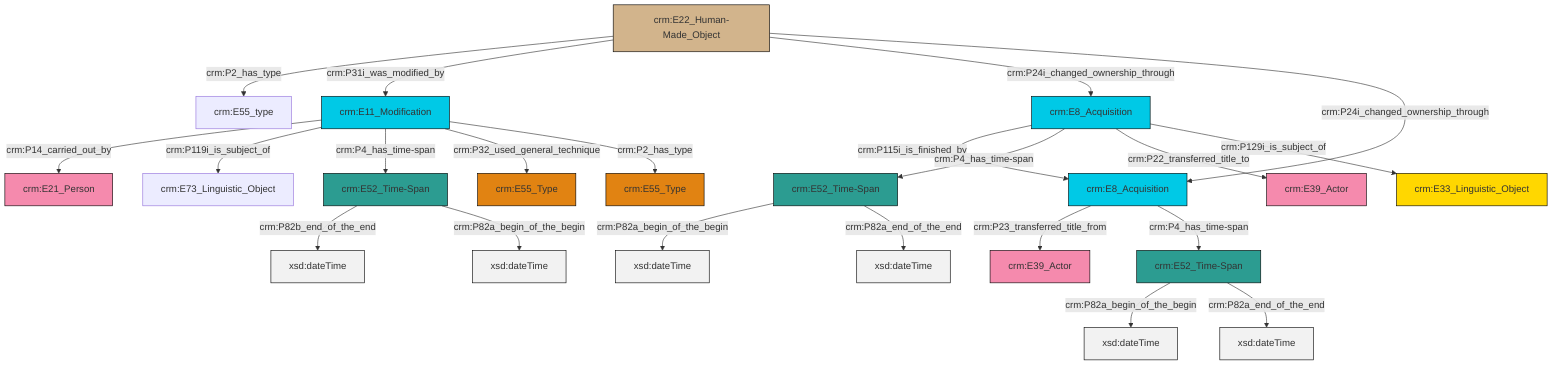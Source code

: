 graph TD
classDef Literal fill:#f2f2f2,stroke:#000000;
classDef CRM_Entity fill:#FFFFFF,stroke:#000000;
classDef Temporal_Entity fill:#00C9E6, stroke:#000000;
classDef Type fill:#E18312, stroke:#000000;
classDef Time-Span fill:#2C9C91, stroke:#000000;
classDef Appellation fill:#FFEB7F, stroke:#000000;
classDef Place fill:#008836, stroke:#000000;
classDef Persistent_Item fill:#B266B2, stroke:#000000;
classDef Conceptual_Object fill:#FFD700, stroke:#000000;
classDef Physical_Thing fill:#D2B48C, stroke:#000000;
classDef Actor fill:#f58aad, stroke:#000000;
classDef PC_Classes fill:#4ce600, stroke:#000000;
classDef Multi fill:#cccccc,stroke:#000000;

0["crm:E52_Time-Span"]:::Time-Span -->|crm:P82a_begin_of_the_begin| 1[xsd:dateTime]:::Literal
2["crm:E22_Human-Made_Object"]:::Physical_Thing -->|crm:P2_has_type| 3["crm:E55_type"]:::Default
6["crm:E8_Acquisition"]:::Temporal_Entity -->|crm:P115i_is_finished_by| 7["crm:E8_Acquisition"]:::Temporal_Entity
7["crm:E8_Acquisition"]:::Temporal_Entity -->|crm:P23_transferred_title_from| 4["crm:E39_Actor"]:::Actor
8["crm:E11_Modification"]:::Temporal_Entity -->|crm:P14_carried_out_by| 9["crm:E21_Person"]:::Actor
10["crm:E52_Time-Span"]:::Time-Span -->|crm:P82b_end_of_the_end| 11[xsd:dateTime]:::Literal
17["crm:E52_Time-Span"]:::Time-Span -->|crm:P82a_begin_of_the_begin| 19[xsd:dateTime]:::Literal
10["crm:E52_Time-Span"]:::Time-Span -->|crm:P82a_begin_of_the_begin| 20[xsd:dateTime]:::Literal
8["crm:E11_Modification"]:::Temporal_Entity -->|crm:P119i_is_subject_of| 21["crm:E73_Linguistic_Object"]:::Default
7["crm:E8_Acquisition"]:::Temporal_Entity -->|crm:P4_has_time-span| 0["crm:E52_Time-Span"]:::Time-Span
2["crm:E22_Human-Made_Object"]:::Physical_Thing -->|crm:P31i_was_modified_by| 8["crm:E11_Modification"]:::Temporal_Entity
0["crm:E52_Time-Span"]:::Time-Span -->|crm:P82a_end_of_the_end| 26[xsd:dateTime]:::Literal
17["crm:E52_Time-Span"]:::Time-Span -->|crm:P82a_end_of_the_end| 28[xsd:dateTime]:::Literal
6["crm:E8_Acquisition"]:::Temporal_Entity -->|crm:P4_has_time-span| 17["crm:E52_Time-Span"]:::Time-Span
6["crm:E8_Acquisition"]:::Temporal_Entity -->|crm:P22_transferred_title_to| 15["crm:E39_Actor"]:::Actor
8["crm:E11_Modification"]:::Temporal_Entity -->|crm:P4_has_time-span| 10["crm:E52_Time-Span"]:::Time-Span
8["crm:E11_Modification"]:::Temporal_Entity -->|crm:P32_used_general_technique| 33["crm:E55_Type"]:::Type
2["crm:E22_Human-Made_Object"]:::Physical_Thing -->|crm:P24i_changed_ownership_through| 6["crm:E8_Acquisition"]:::Temporal_Entity
8["crm:E11_Modification"]:::Temporal_Entity -->|crm:P2_has_type| 29["crm:E55_Type"]:::Type
2["crm:E22_Human-Made_Object"]:::Physical_Thing -->|crm:P24i_changed_ownership_through| 7["crm:E8_Acquisition"]:::Temporal_Entity
6["crm:E8_Acquisition"]:::Temporal_Entity -->|crm:P129i_is_subject_of| 13["crm:E33_Linguistic_Object"]:::Conceptual_Object